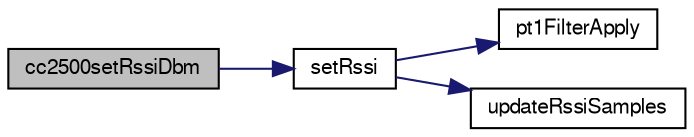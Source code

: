 digraph "cc2500setRssiDbm"
{
  edge [fontname="FreeSans",fontsize="10",labelfontname="FreeSans",labelfontsize="10"];
  node [fontname="FreeSans",fontsize="10",shape=record];
  rankdir="LR";
  Node1 [label="cc2500setRssiDbm",height=0.2,width=0.4,color="black", fillcolor="grey75", style="filled", fontcolor="black"];
  Node1 -> Node2 [color="midnightblue",fontsize="10",style="solid",fontname="FreeSans"];
  Node2 [label="setRssi",height=0.2,width=0.4,color="black", fillcolor="white", style="filled",URL="$cc2500__rx_8c.html#a191331e7da503ea1f4724bbfbe6a577b"];
  Node2 -> Node3 [color="midnightblue",fontsize="10",style="solid",fontname="FreeSans"];
  Node3 [label="pt1FilterApply",height=0.2,width=0.4,color="black", fillcolor="white", style="filled",URL="$cc2500__compat_8c.html#af1fb6da0c755c6227790af1e8e202456"];
  Node2 -> Node4 [color="midnightblue",fontsize="10",style="solid",fontname="FreeSans"];
  Node4 [label="updateRssiSamples",height=0.2,width=0.4,color="black", fillcolor="white", style="filled",URL="$cc2500__rx_8c.html#a507446e9f231754816f61219ee50da4f"];
}
